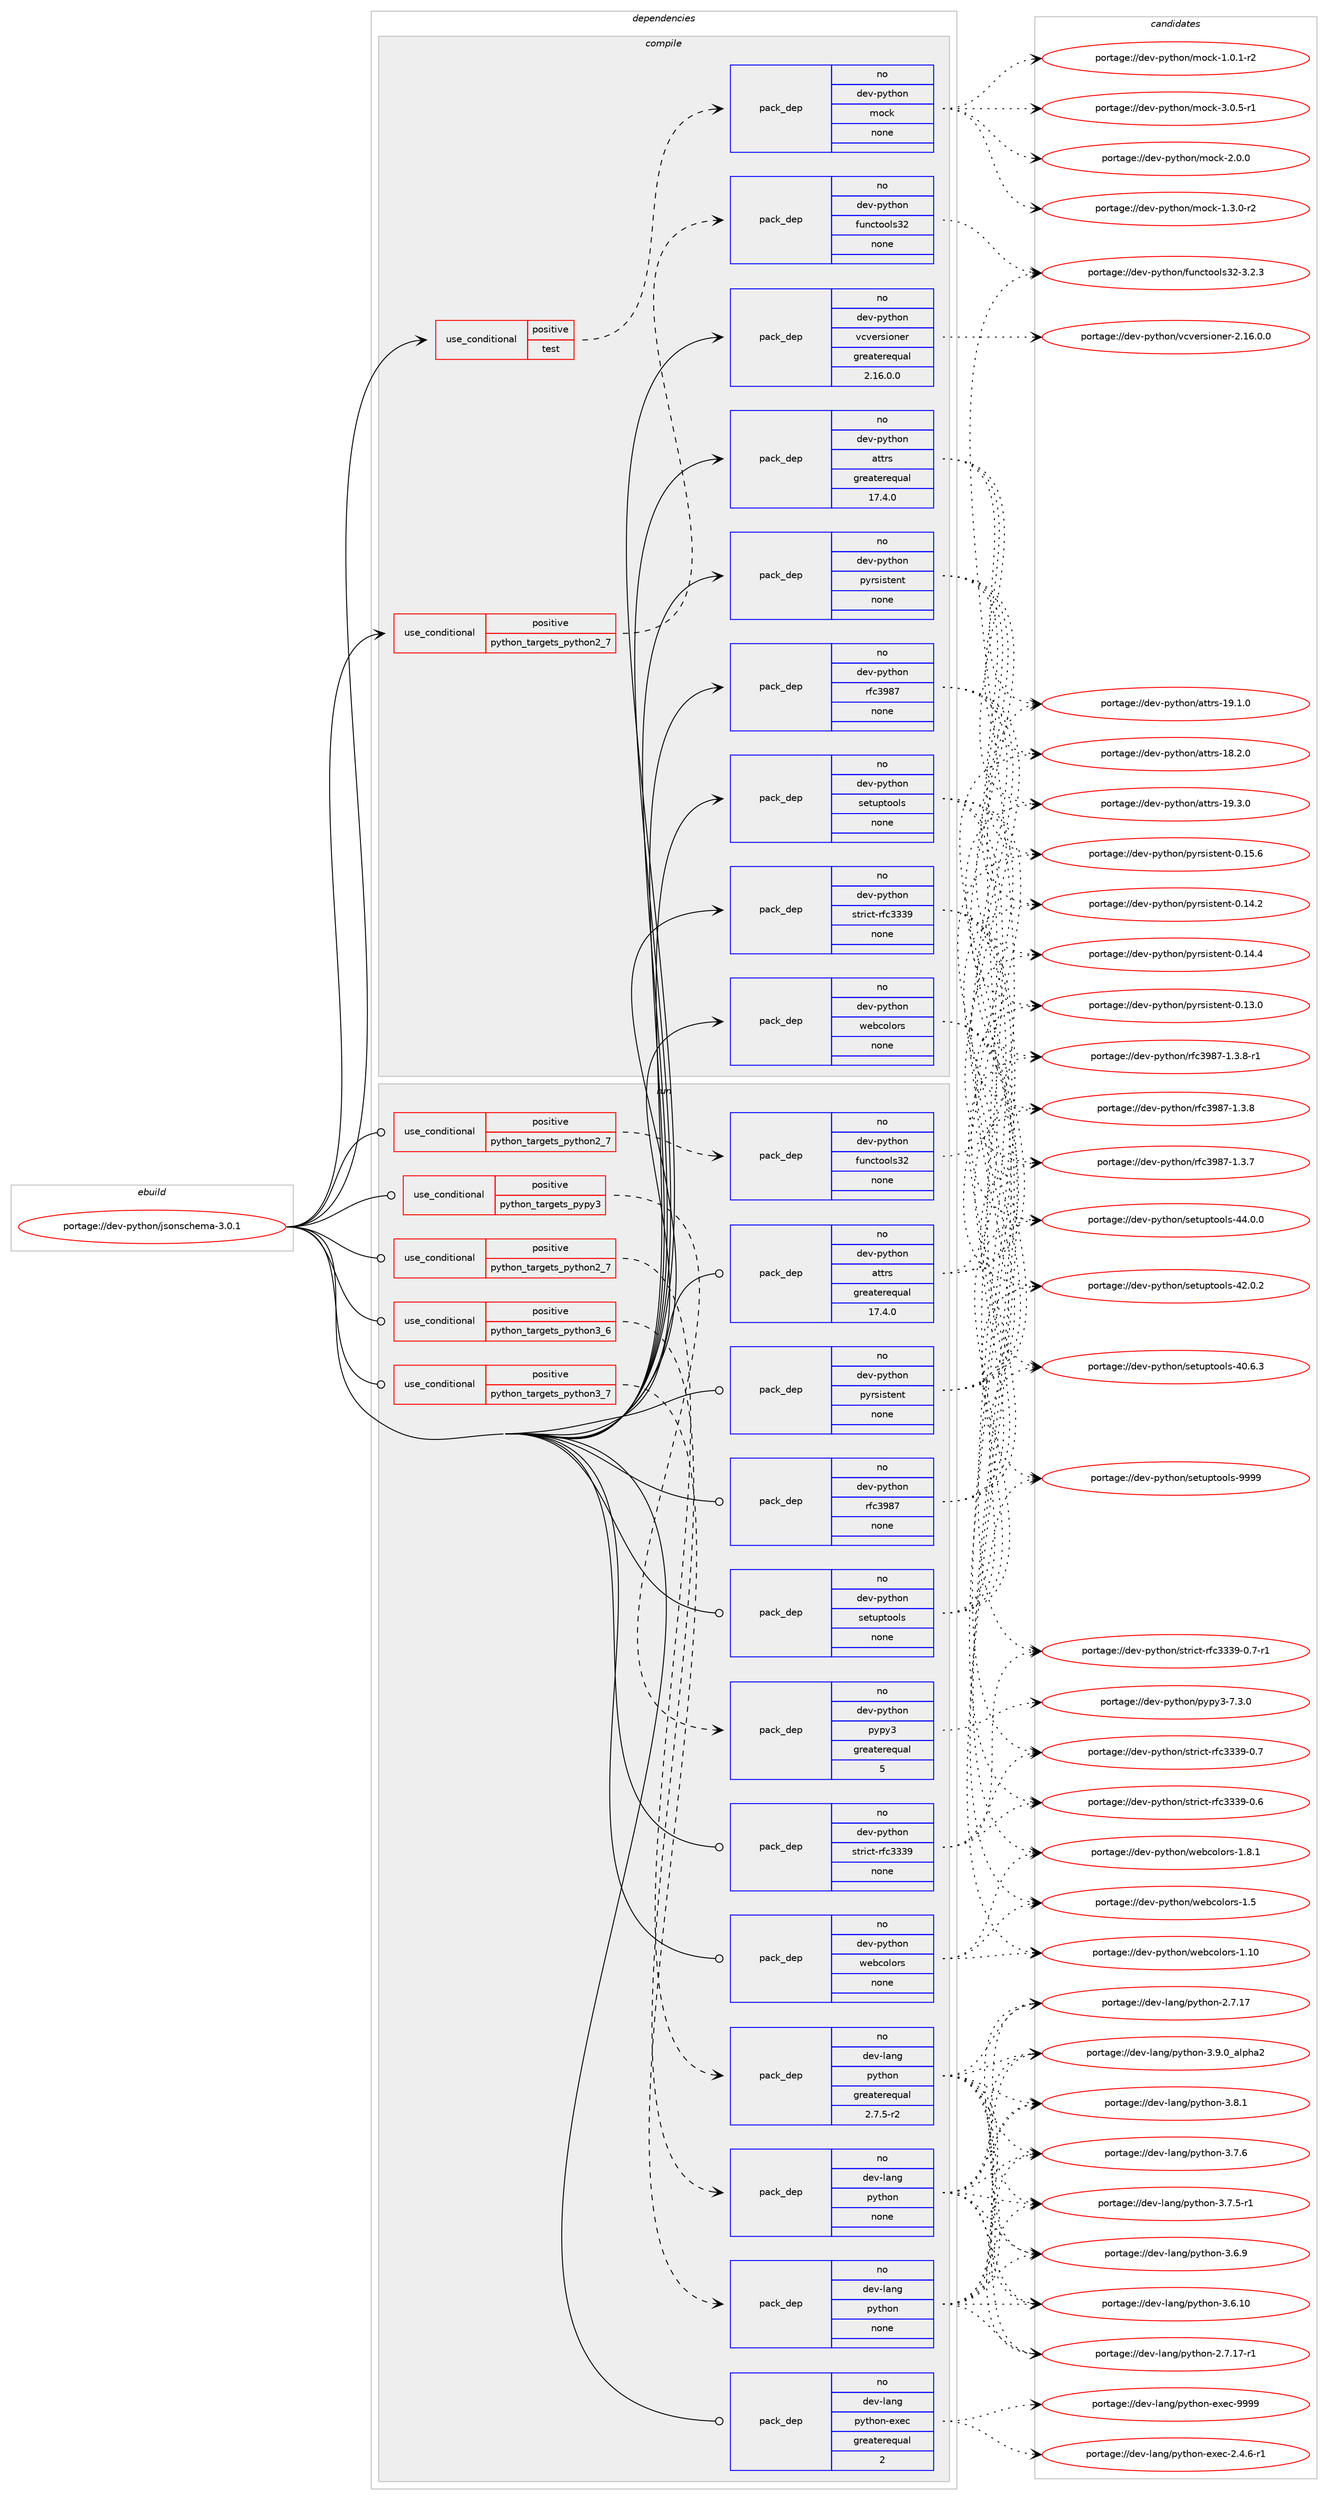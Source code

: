 digraph prolog {

# *************
# Graph options
# *************

newrank=true;
concentrate=true;
compound=true;
graph [rankdir=LR,fontname=Helvetica,fontsize=10,ranksep=1.5];#, ranksep=2.5, nodesep=0.2];
edge  [arrowhead=vee];
node  [fontname=Helvetica,fontsize=10];

# **********
# The ebuild
# **********

subgraph cluster_leftcol {
color=gray;
rank=same;
label=<<i>ebuild</i>>;
id [label="portage://dev-python/jsonschema-3.0.1", color=red, width=4, href="../dev-python/jsonschema-3.0.1.svg"];
}

# ****************
# The dependencies
# ****************

subgraph cluster_midcol {
color=gray;
label=<<i>dependencies</i>>;
subgraph cluster_compile {
fillcolor="#eeeeee";
style=filled;
label=<<i>compile</i>>;
subgraph cond113866 {
dependency453608 [label=<<TABLE BORDER="0" CELLBORDER="1" CELLSPACING="0" CELLPADDING="4"><TR><TD ROWSPAN="3" CELLPADDING="10">use_conditional</TD></TR><TR><TD>positive</TD></TR><TR><TD>python_targets_python2_7</TD></TR></TABLE>>, shape=none, color=red];
subgraph pack334760 {
dependency453609 [label=<<TABLE BORDER="0" CELLBORDER="1" CELLSPACING="0" CELLPADDING="4" WIDTH="220"><TR><TD ROWSPAN="6" CELLPADDING="30">pack_dep</TD></TR><TR><TD WIDTH="110">no</TD></TR><TR><TD>dev-python</TD></TR><TR><TD>functools32</TD></TR><TR><TD>none</TD></TR><TR><TD></TD></TR></TABLE>>, shape=none, color=blue];
}
dependency453608:e -> dependency453609:w [weight=20,style="dashed",arrowhead="vee"];
}
id:e -> dependency453608:w [weight=20,style="solid",arrowhead="vee"];
subgraph cond113867 {
dependency453610 [label=<<TABLE BORDER="0" CELLBORDER="1" CELLSPACING="0" CELLPADDING="4"><TR><TD ROWSPAN="3" CELLPADDING="10">use_conditional</TD></TR><TR><TD>positive</TD></TR><TR><TD>test</TD></TR></TABLE>>, shape=none, color=red];
subgraph pack334761 {
dependency453611 [label=<<TABLE BORDER="0" CELLBORDER="1" CELLSPACING="0" CELLPADDING="4" WIDTH="220"><TR><TD ROWSPAN="6" CELLPADDING="30">pack_dep</TD></TR><TR><TD WIDTH="110">no</TD></TR><TR><TD>dev-python</TD></TR><TR><TD>mock</TD></TR><TR><TD>none</TD></TR><TR><TD></TD></TR></TABLE>>, shape=none, color=blue];
}
dependency453610:e -> dependency453611:w [weight=20,style="dashed",arrowhead="vee"];
}
id:e -> dependency453610:w [weight=20,style="solid",arrowhead="vee"];
subgraph pack334762 {
dependency453612 [label=<<TABLE BORDER="0" CELLBORDER="1" CELLSPACING="0" CELLPADDING="4" WIDTH="220"><TR><TD ROWSPAN="6" CELLPADDING="30">pack_dep</TD></TR><TR><TD WIDTH="110">no</TD></TR><TR><TD>dev-python</TD></TR><TR><TD>attrs</TD></TR><TR><TD>greaterequal</TD></TR><TR><TD>17.4.0</TD></TR></TABLE>>, shape=none, color=blue];
}
id:e -> dependency453612:w [weight=20,style="solid",arrowhead="vee"];
subgraph pack334763 {
dependency453613 [label=<<TABLE BORDER="0" CELLBORDER="1" CELLSPACING="0" CELLPADDING="4" WIDTH="220"><TR><TD ROWSPAN="6" CELLPADDING="30">pack_dep</TD></TR><TR><TD WIDTH="110">no</TD></TR><TR><TD>dev-python</TD></TR><TR><TD>pyrsistent</TD></TR><TR><TD>none</TD></TR><TR><TD></TD></TR></TABLE>>, shape=none, color=blue];
}
id:e -> dependency453613:w [weight=20,style="solid",arrowhead="vee"];
subgraph pack334764 {
dependency453614 [label=<<TABLE BORDER="0" CELLBORDER="1" CELLSPACING="0" CELLPADDING="4" WIDTH="220"><TR><TD ROWSPAN="6" CELLPADDING="30">pack_dep</TD></TR><TR><TD WIDTH="110">no</TD></TR><TR><TD>dev-python</TD></TR><TR><TD>rfc3987</TD></TR><TR><TD>none</TD></TR><TR><TD></TD></TR></TABLE>>, shape=none, color=blue];
}
id:e -> dependency453614:w [weight=20,style="solid",arrowhead="vee"];
subgraph pack334765 {
dependency453615 [label=<<TABLE BORDER="0" CELLBORDER="1" CELLSPACING="0" CELLPADDING="4" WIDTH="220"><TR><TD ROWSPAN="6" CELLPADDING="30">pack_dep</TD></TR><TR><TD WIDTH="110">no</TD></TR><TR><TD>dev-python</TD></TR><TR><TD>setuptools</TD></TR><TR><TD>none</TD></TR><TR><TD></TD></TR></TABLE>>, shape=none, color=blue];
}
id:e -> dependency453615:w [weight=20,style="solid",arrowhead="vee"];
subgraph pack334766 {
dependency453616 [label=<<TABLE BORDER="0" CELLBORDER="1" CELLSPACING="0" CELLPADDING="4" WIDTH="220"><TR><TD ROWSPAN="6" CELLPADDING="30">pack_dep</TD></TR><TR><TD WIDTH="110">no</TD></TR><TR><TD>dev-python</TD></TR><TR><TD>strict-rfc3339</TD></TR><TR><TD>none</TD></TR><TR><TD></TD></TR></TABLE>>, shape=none, color=blue];
}
id:e -> dependency453616:w [weight=20,style="solid",arrowhead="vee"];
subgraph pack334767 {
dependency453617 [label=<<TABLE BORDER="0" CELLBORDER="1" CELLSPACING="0" CELLPADDING="4" WIDTH="220"><TR><TD ROWSPAN="6" CELLPADDING="30">pack_dep</TD></TR><TR><TD WIDTH="110">no</TD></TR><TR><TD>dev-python</TD></TR><TR><TD>vcversioner</TD></TR><TR><TD>greaterequal</TD></TR><TR><TD>2.16.0.0</TD></TR></TABLE>>, shape=none, color=blue];
}
id:e -> dependency453617:w [weight=20,style="solid",arrowhead="vee"];
subgraph pack334768 {
dependency453618 [label=<<TABLE BORDER="0" CELLBORDER="1" CELLSPACING="0" CELLPADDING="4" WIDTH="220"><TR><TD ROWSPAN="6" CELLPADDING="30">pack_dep</TD></TR><TR><TD WIDTH="110">no</TD></TR><TR><TD>dev-python</TD></TR><TR><TD>webcolors</TD></TR><TR><TD>none</TD></TR><TR><TD></TD></TR></TABLE>>, shape=none, color=blue];
}
id:e -> dependency453618:w [weight=20,style="solid",arrowhead="vee"];
}
subgraph cluster_compileandrun {
fillcolor="#eeeeee";
style=filled;
label=<<i>compile and run</i>>;
}
subgraph cluster_run {
fillcolor="#eeeeee";
style=filled;
label=<<i>run</i>>;
subgraph cond113868 {
dependency453619 [label=<<TABLE BORDER="0" CELLBORDER="1" CELLSPACING="0" CELLPADDING="4"><TR><TD ROWSPAN="3" CELLPADDING="10">use_conditional</TD></TR><TR><TD>positive</TD></TR><TR><TD>python_targets_pypy3</TD></TR></TABLE>>, shape=none, color=red];
subgraph pack334769 {
dependency453620 [label=<<TABLE BORDER="0" CELLBORDER="1" CELLSPACING="0" CELLPADDING="4" WIDTH="220"><TR><TD ROWSPAN="6" CELLPADDING="30">pack_dep</TD></TR><TR><TD WIDTH="110">no</TD></TR><TR><TD>dev-python</TD></TR><TR><TD>pypy3</TD></TR><TR><TD>greaterequal</TD></TR><TR><TD>5</TD></TR></TABLE>>, shape=none, color=blue];
}
dependency453619:e -> dependency453620:w [weight=20,style="dashed",arrowhead="vee"];
}
id:e -> dependency453619:w [weight=20,style="solid",arrowhead="odot"];
subgraph cond113869 {
dependency453621 [label=<<TABLE BORDER="0" CELLBORDER="1" CELLSPACING="0" CELLPADDING="4"><TR><TD ROWSPAN="3" CELLPADDING="10">use_conditional</TD></TR><TR><TD>positive</TD></TR><TR><TD>python_targets_python2_7</TD></TR></TABLE>>, shape=none, color=red];
subgraph pack334770 {
dependency453622 [label=<<TABLE BORDER="0" CELLBORDER="1" CELLSPACING="0" CELLPADDING="4" WIDTH="220"><TR><TD ROWSPAN="6" CELLPADDING="30">pack_dep</TD></TR><TR><TD WIDTH="110">no</TD></TR><TR><TD>dev-lang</TD></TR><TR><TD>python</TD></TR><TR><TD>greaterequal</TD></TR><TR><TD>2.7.5-r2</TD></TR></TABLE>>, shape=none, color=blue];
}
dependency453621:e -> dependency453622:w [weight=20,style="dashed",arrowhead="vee"];
}
id:e -> dependency453621:w [weight=20,style="solid",arrowhead="odot"];
subgraph cond113870 {
dependency453623 [label=<<TABLE BORDER="0" CELLBORDER="1" CELLSPACING="0" CELLPADDING="4"><TR><TD ROWSPAN="3" CELLPADDING="10">use_conditional</TD></TR><TR><TD>positive</TD></TR><TR><TD>python_targets_python2_7</TD></TR></TABLE>>, shape=none, color=red];
subgraph pack334771 {
dependency453624 [label=<<TABLE BORDER="0" CELLBORDER="1" CELLSPACING="0" CELLPADDING="4" WIDTH="220"><TR><TD ROWSPAN="6" CELLPADDING="30">pack_dep</TD></TR><TR><TD WIDTH="110">no</TD></TR><TR><TD>dev-python</TD></TR><TR><TD>functools32</TD></TR><TR><TD>none</TD></TR><TR><TD></TD></TR></TABLE>>, shape=none, color=blue];
}
dependency453623:e -> dependency453624:w [weight=20,style="dashed",arrowhead="vee"];
}
id:e -> dependency453623:w [weight=20,style="solid",arrowhead="odot"];
subgraph cond113871 {
dependency453625 [label=<<TABLE BORDER="0" CELLBORDER="1" CELLSPACING="0" CELLPADDING="4"><TR><TD ROWSPAN="3" CELLPADDING="10">use_conditional</TD></TR><TR><TD>positive</TD></TR><TR><TD>python_targets_python3_6</TD></TR></TABLE>>, shape=none, color=red];
subgraph pack334772 {
dependency453626 [label=<<TABLE BORDER="0" CELLBORDER="1" CELLSPACING="0" CELLPADDING="4" WIDTH="220"><TR><TD ROWSPAN="6" CELLPADDING="30">pack_dep</TD></TR><TR><TD WIDTH="110">no</TD></TR><TR><TD>dev-lang</TD></TR><TR><TD>python</TD></TR><TR><TD>none</TD></TR><TR><TD></TD></TR></TABLE>>, shape=none, color=blue];
}
dependency453625:e -> dependency453626:w [weight=20,style="dashed",arrowhead="vee"];
}
id:e -> dependency453625:w [weight=20,style="solid",arrowhead="odot"];
subgraph cond113872 {
dependency453627 [label=<<TABLE BORDER="0" CELLBORDER="1" CELLSPACING="0" CELLPADDING="4"><TR><TD ROWSPAN="3" CELLPADDING="10">use_conditional</TD></TR><TR><TD>positive</TD></TR><TR><TD>python_targets_python3_7</TD></TR></TABLE>>, shape=none, color=red];
subgraph pack334773 {
dependency453628 [label=<<TABLE BORDER="0" CELLBORDER="1" CELLSPACING="0" CELLPADDING="4" WIDTH="220"><TR><TD ROWSPAN="6" CELLPADDING="30">pack_dep</TD></TR><TR><TD WIDTH="110">no</TD></TR><TR><TD>dev-lang</TD></TR><TR><TD>python</TD></TR><TR><TD>none</TD></TR><TR><TD></TD></TR></TABLE>>, shape=none, color=blue];
}
dependency453627:e -> dependency453628:w [weight=20,style="dashed",arrowhead="vee"];
}
id:e -> dependency453627:w [weight=20,style="solid",arrowhead="odot"];
subgraph pack334774 {
dependency453629 [label=<<TABLE BORDER="0" CELLBORDER="1" CELLSPACING="0" CELLPADDING="4" WIDTH="220"><TR><TD ROWSPAN="6" CELLPADDING="30">pack_dep</TD></TR><TR><TD WIDTH="110">no</TD></TR><TR><TD>dev-lang</TD></TR><TR><TD>python-exec</TD></TR><TR><TD>greaterequal</TD></TR><TR><TD>2</TD></TR></TABLE>>, shape=none, color=blue];
}
id:e -> dependency453629:w [weight=20,style="solid",arrowhead="odot"];
subgraph pack334775 {
dependency453630 [label=<<TABLE BORDER="0" CELLBORDER="1" CELLSPACING="0" CELLPADDING="4" WIDTH="220"><TR><TD ROWSPAN="6" CELLPADDING="30">pack_dep</TD></TR><TR><TD WIDTH="110">no</TD></TR><TR><TD>dev-python</TD></TR><TR><TD>attrs</TD></TR><TR><TD>greaterequal</TD></TR><TR><TD>17.4.0</TD></TR></TABLE>>, shape=none, color=blue];
}
id:e -> dependency453630:w [weight=20,style="solid",arrowhead="odot"];
subgraph pack334776 {
dependency453631 [label=<<TABLE BORDER="0" CELLBORDER="1" CELLSPACING="0" CELLPADDING="4" WIDTH="220"><TR><TD ROWSPAN="6" CELLPADDING="30">pack_dep</TD></TR><TR><TD WIDTH="110">no</TD></TR><TR><TD>dev-python</TD></TR><TR><TD>pyrsistent</TD></TR><TR><TD>none</TD></TR><TR><TD></TD></TR></TABLE>>, shape=none, color=blue];
}
id:e -> dependency453631:w [weight=20,style="solid",arrowhead="odot"];
subgraph pack334777 {
dependency453632 [label=<<TABLE BORDER="0" CELLBORDER="1" CELLSPACING="0" CELLPADDING="4" WIDTH="220"><TR><TD ROWSPAN="6" CELLPADDING="30">pack_dep</TD></TR><TR><TD WIDTH="110">no</TD></TR><TR><TD>dev-python</TD></TR><TR><TD>rfc3987</TD></TR><TR><TD>none</TD></TR><TR><TD></TD></TR></TABLE>>, shape=none, color=blue];
}
id:e -> dependency453632:w [weight=20,style="solid",arrowhead="odot"];
subgraph pack334778 {
dependency453633 [label=<<TABLE BORDER="0" CELLBORDER="1" CELLSPACING="0" CELLPADDING="4" WIDTH="220"><TR><TD ROWSPAN="6" CELLPADDING="30">pack_dep</TD></TR><TR><TD WIDTH="110">no</TD></TR><TR><TD>dev-python</TD></TR><TR><TD>setuptools</TD></TR><TR><TD>none</TD></TR><TR><TD></TD></TR></TABLE>>, shape=none, color=blue];
}
id:e -> dependency453633:w [weight=20,style="solid",arrowhead="odot"];
subgraph pack334779 {
dependency453634 [label=<<TABLE BORDER="0" CELLBORDER="1" CELLSPACING="0" CELLPADDING="4" WIDTH="220"><TR><TD ROWSPAN="6" CELLPADDING="30">pack_dep</TD></TR><TR><TD WIDTH="110">no</TD></TR><TR><TD>dev-python</TD></TR><TR><TD>strict-rfc3339</TD></TR><TR><TD>none</TD></TR><TR><TD></TD></TR></TABLE>>, shape=none, color=blue];
}
id:e -> dependency453634:w [weight=20,style="solid",arrowhead="odot"];
subgraph pack334780 {
dependency453635 [label=<<TABLE BORDER="0" CELLBORDER="1" CELLSPACING="0" CELLPADDING="4" WIDTH="220"><TR><TD ROWSPAN="6" CELLPADDING="30">pack_dep</TD></TR><TR><TD WIDTH="110">no</TD></TR><TR><TD>dev-python</TD></TR><TR><TD>webcolors</TD></TR><TR><TD>none</TD></TR><TR><TD></TD></TR></TABLE>>, shape=none, color=blue];
}
id:e -> dependency453635:w [weight=20,style="solid",arrowhead="odot"];
}
}

# **************
# The candidates
# **************

subgraph cluster_choices {
rank=same;
color=gray;
label=<<i>candidates</i>>;

subgraph choice334760 {
color=black;
nodesep=1;
choice1001011184511212111610411111047102117110991161111111081155150455146504651 [label="portage://dev-python/functools32-3.2.3", color=red, width=4,href="../dev-python/functools32-3.2.3.svg"];
dependency453609:e -> choice1001011184511212111610411111047102117110991161111111081155150455146504651:w [style=dotted,weight="100"];
}
subgraph choice334761 {
color=black;
nodesep=1;
choice1001011184511212111610411111047109111991074551464846534511449 [label="portage://dev-python/mock-3.0.5-r1", color=red, width=4,href="../dev-python/mock-3.0.5-r1.svg"];
choice100101118451121211161041111104710911199107455046484648 [label="portage://dev-python/mock-2.0.0", color=red, width=4,href="../dev-python/mock-2.0.0.svg"];
choice1001011184511212111610411111047109111991074549465146484511450 [label="portage://dev-python/mock-1.3.0-r2", color=red, width=4,href="../dev-python/mock-1.3.0-r2.svg"];
choice1001011184511212111610411111047109111991074549464846494511450 [label="portage://dev-python/mock-1.0.1-r2", color=red, width=4,href="../dev-python/mock-1.0.1-r2.svg"];
dependency453611:e -> choice1001011184511212111610411111047109111991074551464846534511449:w [style=dotted,weight="100"];
dependency453611:e -> choice100101118451121211161041111104710911199107455046484648:w [style=dotted,weight="100"];
dependency453611:e -> choice1001011184511212111610411111047109111991074549465146484511450:w [style=dotted,weight="100"];
dependency453611:e -> choice1001011184511212111610411111047109111991074549464846494511450:w [style=dotted,weight="100"];
}
subgraph choice334762 {
color=black;
nodesep=1;
choice10010111845112121116104111110479711611611411545495746514648 [label="portage://dev-python/attrs-19.3.0", color=red, width=4,href="../dev-python/attrs-19.3.0.svg"];
choice10010111845112121116104111110479711611611411545495746494648 [label="portage://dev-python/attrs-19.1.0", color=red, width=4,href="../dev-python/attrs-19.1.0.svg"];
choice10010111845112121116104111110479711611611411545495646504648 [label="portage://dev-python/attrs-18.2.0", color=red, width=4,href="../dev-python/attrs-18.2.0.svg"];
dependency453612:e -> choice10010111845112121116104111110479711611611411545495746514648:w [style=dotted,weight="100"];
dependency453612:e -> choice10010111845112121116104111110479711611611411545495746494648:w [style=dotted,weight="100"];
dependency453612:e -> choice10010111845112121116104111110479711611611411545495646504648:w [style=dotted,weight="100"];
}
subgraph choice334763 {
color=black;
nodesep=1;
choice100101118451121211161041111104711212111411510511511610111011645484649534654 [label="portage://dev-python/pyrsistent-0.15.6", color=red, width=4,href="../dev-python/pyrsistent-0.15.6.svg"];
choice100101118451121211161041111104711212111411510511511610111011645484649524652 [label="portage://dev-python/pyrsistent-0.14.4", color=red, width=4,href="../dev-python/pyrsistent-0.14.4.svg"];
choice100101118451121211161041111104711212111411510511511610111011645484649524650 [label="portage://dev-python/pyrsistent-0.14.2", color=red, width=4,href="../dev-python/pyrsistent-0.14.2.svg"];
choice100101118451121211161041111104711212111411510511511610111011645484649514648 [label="portage://dev-python/pyrsistent-0.13.0", color=red, width=4,href="../dev-python/pyrsistent-0.13.0.svg"];
dependency453613:e -> choice100101118451121211161041111104711212111411510511511610111011645484649534654:w [style=dotted,weight="100"];
dependency453613:e -> choice100101118451121211161041111104711212111411510511511610111011645484649524652:w [style=dotted,weight="100"];
dependency453613:e -> choice100101118451121211161041111104711212111411510511511610111011645484649524650:w [style=dotted,weight="100"];
dependency453613:e -> choice100101118451121211161041111104711212111411510511511610111011645484649514648:w [style=dotted,weight="100"];
}
subgraph choice334764 {
color=black;
nodesep=1;
choice100101118451121211161041111104711410299515756554549465146564511449 [label="portage://dev-python/rfc3987-1.3.8-r1", color=red, width=4,href="../dev-python/rfc3987-1.3.8-r1.svg"];
choice10010111845112121116104111110471141029951575655454946514656 [label="portage://dev-python/rfc3987-1.3.8", color=red, width=4,href="../dev-python/rfc3987-1.3.8.svg"];
choice10010111845112121116104111110471141029951575655454946514655 [label="portage://dev-python/rfc3987-1.3.7", color=red, width=4,href="../dev-python/rfc3987-1.3.7.svg"];
dependency453614:e -> choice100101118451121211161041111104711410299515756554549465146564511449:w [style=dotted,weight="100"];
dependency453614:e -> choice10010111845112121116104111110471141029951575655454946514656:w [style=dotted,weight="100"];
dependency453614:e -> choice10010111845112121116104111110471141029951575655454946514655:w [style=dotted,weight="100"];
}
subgraph choice334765 {
color=black;
nodesep=1;
choice10010111845112121116104111110471151011161171121161111111081154557575757 [label="portage://dev-python/setuptools-9999", color=red, width=4,href="../dev-python/setuptools-9999.svg"];
choice100101118451121211161041111104711510111611711211611111110811545525246484648 [label="portage://dev-python/setuptools-44.0.0", color=red, width=4,href="../dev-python/setuptools-44.0.0.svg"];
choice100101118451121211161041111104711510111611711211611111110811545525046484650 [label="portage://dev-python/setuptools-42.0.2", color=red, width=4,href="../dev-python/setuptools-42.0.2.svg"];
choice100101118451121211161041111104711510111611711211611111110811545524846544651 [label="portage://dev-python/setuptools-40.6.3", color=red, width=4,href="../dev-python/setuptools-40.6.3.svg"];
dependency453615:e -> choice10010111845112121116104111110471151011161171121161111111081154557575757:w [style=dotted,weight="100"];
dependency453615:e -> choice100101118451121211161041111104711510111611711211611111110811545525246484648:w [style=dotted,weight="100"];
dependency453615:e -> choice100101118451121211161041111104711510111611711211611111110811545525046484650:w [style=dotted,weight="100"];
dependency453615:e -> choice100101118451121211161041111104711510111611711211611111110811545524846544651:w [style=dotted,weight="100"];
}
subgraph choice334766 {
color=black;
nodesep=1;
choice100101118451121211161041111104711511611410599116451141029951515157454846554511449 [label="portage://dev-python/strict-rfc3339-0.7-r1", color=red, width=4,href="../dev-python/strict-rfc3339-0.7-r1.svg"];
choice10010111845112121116104111110471151161141059911645114102995151515745484655 [label="portage://dev-python/strict-rfc3339-0.7", color=red, width=4,href="../dev-python/strict-rfc3339-0.7.svg"];
choice10010111845112121116104111110471151161141059911645114102995151515745484654 [label="portage://dev-python/strict-rfc3339-0.6", color=red, width=4,href="../dev-python/strict-rfc3339-0.6.svg"];
dependency453616:e -> choice100101118451121211161041111104711511611410599116451141029951515157454846554511449:w [style=dotted,weight="100"];
dependency453616:e -> choice10010111845112121116104111110471151161141059911645114102995151515745484655:w [style=dotted,weight="100"];
dependency453616:e -> choice10010111845112121116104111110471151161141059911645114102995151515745484654:w [style=dotted,weight="100"];
}
subgraph choice334767 {
color=black;
nodesep=1;
choice100101118451121211161041111104711899118101114115105111110101114455046495446484648 [label="portage://dev-python/vcversioner-2.16.0.0", color=red, width=4,href="../dev-python/vcversioner-2.16.0.0.svg"];
dependency453617:e -> choice100101118451121211161041111104711899118101114115105111110101114455046495446484648:w [style=dotted,weight="100"];
}
subgraph choice334768 {
color=black;
nodesep=1;
choice10010111845112121116104111110471191019899111108111114115454946564649 [label="portage://dev-python/webcolors-1.8.1", color=red, width=4,href="../dev-python/webcolors-1.8.1.svg"];
choice1001011184511212111610411111047119101989911110811111411545494653 [label="portage://dev-python/webcolors-1.5", color=red, width=4,href="../dev-python/webcolors-1.5.svg"];
choice100101118451121211161041111104711910198991111081111141154549464948 [label="portage://dev-python/webcolors-1.10", color=red, width=4,href="../dev-python/webcolors-1.10.svg"];
dependency453618:e -> choice10010111845112121116104111110471191019899111108111114115454946564649:w [style=dotted,weight="100"];
dependency453618:e -> choice1001011184511212111610411111047119101989911110811111411545494653:w [style=dotted,weight="100"];
dependency453618:e -> choice100101118451121211161041111104711910198991111081111141154549464948:w [style=dotted,weight="100"];
}
subgraph choice334769 {
color=black;
nodesep=1;
choice100101118451121211161041111104711212111212151455546514648 [label="portage://dev-python/pypy3-7.3.0", color=red, width=4,href="../dev-python/pypy3-7.3.0.svg"];
dependency453620:e -> choice100101118451121211161041111104711212111212151455546514648:w [style=dotted,weight="100"];
}
subgraph choice334770 {
color=black;
nodesep=1;
choice10010111845108971101034711212111610411111045514657464895971081121049750 [label="portage://dev-lang/python-3.9.0_alpha2", color=red, width=4,href="../dev-lang/python-3.9.0_alpha2.svg"];
choice100101118451089711010347112121116104111110455146564649 [label="portage://dev-lang/python-3.8.1", color=red, width=4,href="../dev-lang/python-3.8.1.svg"];
choice100101118451089711010347112121116104111110455146554654 [label="portage://dev-lang/python-3.7.6", color=red, width=4,href="../dev-lang/python-3.7.6.svg"];
choice1001011184510897110103471121211161041111104551465546534511449 [label="portage://dev-lang/python-3.7.5-r1", color=red, width=4,href="../dev-lang/python-3.7.5-r1.svg"];
choice100101118451089711010347112121116104111110455146544657 [label="portage://dev-lang/python-3.6.9", color=red, width=4,href="../dev-lang/python-3.6.9.svg"];
choice10010111845108971101034711212111610411111045514654464948 [label="portage://dev-lang/python-3.6.10", color=red, width=4,href="../dev-lang/python-3.6.10.svg"];
choice100101118451089711010347112121116104111110455046554649554511449 [label="portage://dev-lang/python-2.7.17-r1", color=red, width=4,href="../dev-lang/python-2.7.17-r1.svg"];
choice10010111845108971101034711212111610411111045504655464955 [label="portage://dev-lang/python-2.7.17", color=red, width=4,href="../dev-lang/python-2.7.17.svg"];
dependency453622:e -> choice10010111845108971101034711212111610411111045514657464895971081121049750:w [style=dotted,weight="100"];
dependency453622:e -> choice100101118451089711010347112121116104111110455146564649:w [style=dotted,weight="100"];
dependency453622:e -> choice100101118451089711010347112121116104111110455146554654:w [style=dotted,weight="100"];
dependency453622:e -> choice1001011184510897110103471121211161041111104551465546534511449:w [style=dotted,weight="100"];
dependency453622:e -> choice100101118451089711010347112121116104111110455146544657:w [style=dotted,weight="100"];
dependency453622:e -> choice10010111845108971101034711212111610411111045514654464948:w [style=dotted,weight="100"];
dependency453622:e -> choice100101118451089711010347112121116104111110455046554649554511449:w [style=dotted,weight="100"];
dependency453622:e -> choice10010111845108971101034711212111610411111045504655464955:w [style=dotted,weight="100"];
}
subgraph choice334771 {
color=black;
nodesep=1;
choice1001011184511212111610411111047102117110991161111111081155150455146504651 [label="portage://dev-python/functools32-3.2.3", color=red, width=4,href="../dev-python/functools32-3.2.3.svg"];
dependency453624:e -> choice1001011184511212111610411111047102117110991161111111081155150455146504651:w [style=dotted,weight="100"];
}
subgraph choice334772 {
color=black;
nodesep=1;
choice10010111845108971101034711212111610411111045514657464895971081121049750 [label="portage://dev-lang/python-3.9.0_alpha2", color=red, width=4,href="../dev-lang/python-3.9.0_alpha2.svg"];
choice100101118451089711010347112121116104111110455146564649 [label="portage://dev-lang/python-3.8.1", color=red, width=4,href="../dev-lang/python-3.8.1.svg"];
choice100101118451089711010347112121116104111110455146554654 [label="portage://dev-lang/python-3.7.6", color=red, width=4,href="../dev-lang/python-3.7.6.svg"];
choice1001011184510897110103471121211161041111104551465546534511449 [label="portage://dev-lang/python-3.7.5-r1", color=red, width=4,href="../dev-lang/python-3.7.5-r1.svg"];
choice100101118451089711010347112121116104111110455146544657 [label="portage://dev-lang/python-3.6.9", color=red, width=4,href="../dev-lang/python-3.6.9.svg"];
choice10010111845108971101034711212111610411111045514654464948 [label="portage://dev-lang/python-3.6.10", color=red, width=4,href="../dev-lang/python-3.6.10.svg"];
choice100101118451089711010347112121116104111110455046554649554511449 [label="portage://dev-lang/python-2.7.17-r1", color=red, width=4,href="../dev-lang/python-2.7.17-r1.svg"];
choice10010111845108971101034711212111610411111045504655464955 [label="portage://dev-lang/python-2.7.17", color=red, width=4,href="../dev-lang/python-2.7.17.svg"];
dependency453626:e -> choice10010111845108971101034711212111610411111045514657464895971081121049750:w [style=dotted,weight="100"];
dependency453626:e -> choice100101118451089711010347112121116104111110455146564649:w [style=dotted,weight="100"];
dependency453626:e -> choice100101118451089711010347112121116104111110455146554654:w [style=dotted,weight="100"];
dependency453626:e -> choice1001011184510897110103471121211161041111104551465546534511449:w [style=dotted,weight="100"];
dependency453626:e -> choice100101118451089711010347112121116104111110455146544657:w [style=dotted,weight="100"];
dependency453626:e -> choice10010111845108971101034711212111610411111045514654464948:w [style=dotted,weight="100"];
dependency453626:e -> choice100101118451089711010347112121116104111110455046554649554511449:w [style=dotted,weight="100"];
dependency453626:e -> choice10010111845108971101034711212111610411111045504655464955:w [style=dotted,weight="100"];
}
subgraph choice334773 {
color=black;
nodesep=1;
choice10010111845108971101034711212111610411111045514657464895971081121049750 [label="portage://dev-lang/python-3.9.0_alpha2", color=red, width=4,href="../dev-lang/python-3.9.0_alpha2.svg"];
choice100101118451089711010347112121116104111110455146564649 [label="portage://dev-lang/python-3.8.1", color=red, width=4,href="../dev-lang/python-3.8.1.svg"];
choice100101118451089711010347112121116104111110455146554654 [label="portage://dev-lang/python-3.7.6", color=red, width=4,href="../dev-lang/python-3.7.6.svg"];
choice1001011184510897110103471121211161041111104551465546534511449 [label="portage://dev-lang/python-3.7.5-r1", color=red, width=4,href="../dev-lang/python-3.7.5-r1.svg"];
choice100101118451089711010347112121116104111110455146544657 [label="portage://dev-lang/python-3.6.9", color=red, width=4,href="../dev-lang/python-3.6.9.svg"];
choice10010111845108971101034711212111610411111045514654464948 [label="portage://dev-lang/python-3.6.10", color=red, width=4,href="../dev-lang/python-3.6.10.svg"];
choice100101118451089711010347112121116104111110455046554649554511449 [label="portage://dev-lang/python-2.7.17-r1", color=red, width=4,href="../dev-lang/python-2.7.17-r1.svg"];
choice10010111845108971101034711212111610411111045504655464955 [label="portage://dev-lang/python-2.7.17", color=red, width=4,href="../dev-lang/python-2.7.17.svg"];
dependency453628:e -> choice10010111845108971101034711212111610411111045514657464895971081121049750:w [style=dotted,weight="100"];
dependency453628:e -> choice100101118451089711010347112121116104111110455146564649:w [style=dotted,weight="100"];
dependency453628:e -> choice100101118451089711010347112121116104111110455146554654:w [style=dotted,weight="100"];
dependency453628:e -> choice1001011184510897110103471121211161041111104551465546534511449:w [style=dotted,weight="100"];
dependency453628:e -> choice100101118451089711010347112121116104111110455146544657:w [style=dotted,weight="100"];
dependency453628:e -> choice10010111845108971101034711212111610411111045514654464948:w [style=dotted,weight="100"];
dependency453628:e -> choice100101118451089711010347112121116104111110455046554649554511449:w [style=dotted,weight="100"];
dependency453628:e -> choice10010111845108971101034711212111610411111045504655464955:w [style=dotted,weight="100"];
}
subgraph choice334774 {
color=black;
nodesep=1;
choice10010111845108971101034711212111610411111045101120101994557575757 [label="portage://dev-lang/python-exec-9999", color=red, width=4,href="../dev-lang/python-exec-9999.svg"];
choice10010111845108971101034711212111610411111045101120101994550465246544511449 [label="portage://dev-lang/python-exec-2.4.6-r1", color=red, width=4,href="../dev-lang/python-exec-2.4.6-r1.svg"];
dependency453629:e -> choice10010111845108971101034711212111610411111045101120101994557575757:w [style=dotted,weight="100"];
dependency453629:e -> choice10010111845108971101034711212111610411111045101120101994550465246544511449:w [style=dotted,weight="100"];
}
subgraph choice334775 {
color=black;
nodesep=1;
choice10010111845112121116104111110479711611611411545495746514648 [label="portage://dev-python/attrs-19.3.0", color=red, width=4,href="../dev-python/attrs-19.3.0.svg"];
choice10010111845112121116104111110479711611611411545495746494648 [label="portage://dev-python/attrs-19.1.0", color=red, width=4,href="../dev-python/attrs-19.1.0.svg"];
choice10010111845112121116104111110479711611611411545495646504648 [label="portage://dev-python/attrs-18.2.0", color=red, width=4,href="../dev-python/attrs-18.2.0.svg"];
dependency453630:e -> choice10010111845112121116104111110479711611611411545495746514648:w [style=dotted,weight="100"];
dependency453630:e -> choice10010111845112121116104111110479711611611411545495746494648:w [style=dotted,weight="100"];
dependency453630:e -> choice10010111845112121116104111110479711611611411545495646504648:w [style=dotted,weight="100"];
}
subgraph choice334776 {
color=black;
nodesep=1;
choice100101118451121211161041111104711212111411510511511610111011645484649534654 [label="portage://dev-python/pyrsistent-0.15.6", color=red, width=4,href="../dev-python/pyrsistent-0.15.6.svg"];
choice100101118451121211161041111104711212111411510511511610111011645484649524652 [label="portage://dev-python/pyrsistent-0.14.4", color=red, width=4,href="../dev-python/pyrsistent-0.14.4.svg"];
choice100101118451121211161041111104711212111411510511511610111011645484649524650 [label="portage://dev-python/pyrsistent-0.14.2", color=red, width=4,href="../dev-python/pyrsistent-0.14.2.svg"];
choice100101118451121211161041111104711212111411510511511610111011645484649514648 [label="portage://dev-python/pyrsistent-0.13.0", color=red, width=4,href="../dev-python/pyrsistent-0.13.0.svg"];
dependency453631:e -> choice100101118451121211161041111104711212111411510511511610111011645484649534654:w [style=dotted,weight="100"];
dependency453631:e -> choice100101118451121211161041111104711212111411510511511610111011645484649524652:w [style=dotted,weight="100"];
dependency453631:e -> choice100101118451121211161041111104711212111411510511511610111011645484649524650:w [style=dotted,weight="100"];
dependency453631:e -> choice100101118451121211161041111104711212111411510511511610111011645484649514648:w [style=dotted,weight="100"];
}
subgraph choice334777 {
color=black;
nodesep=1;
choice100101118451121211161041111104711410299515756554549465146564511449 [label="portage://dev-python/rfc3987-1.3.8-r1", color=red, width=4,href="../dev-python/rfc3987-1.3.8-r1.svg"];
choice10010111845112121116104111110471141029951575655454946514656 [label="portage://dev-python/rfc3987-1.3.8", color=red, width=4,href="../dev-python/rfc3987-1.3.8.svg"];
choice10010111845112121116104111110471141029951575655454946514655 [label="portage://dev-python/rfc3987-1.3.7", color=red, width=4,href="../dev-python/rfc3987-1.3.7.svg"];
dependency453632:e -> choice100101118451121211161041111104711410299515756554549465146564511449:w [style=dotted,weight="100"];
dependency453632:e -> choice10010111845112121116104111110471141029951575655454946514656:w [style=dotted,weight="100"];
dependency453632:e -> choice10010111845112121116104111110471141029951575655454946514655:w [style=dotted,weight="100"];
}
subgraph choice334778 {
color=black;
nodesep=1;
choice10010111845112121116104111110471151011161171121161111111081154557575757 [label="portage://dev-python/setuptools-9999", color=red, width=4,href="../dev-python/setuptools-9999.svg"];
choice100101118451121211161041111104711510111611711211611111110811545525246484648 [label="portage://dev-python/setuptools-44.0.0", color=red, width=4,href="../dev-python/setuptools-44.0.0.svg"];
choice100101118451121211161041111104711510111611711211611111110811545525046484650 [label="portage://dev-python/setuptools-42.0.2", color=red, width=4,href="../dev-python/setuptools-42.0.2.svg"];
choice100101118451121211161041111104711510111611711211611111110811545524846544651 [label="portage://dev-python/setuptools-40.6.3", color=red, width=4,href="../dev-python/setuptools-40.6.3.svg"];
dependency453633:e -> choice10010111845112121116104111110471151011161171121161111111081154557575757:w [style=dotted,weight="100"];
dependency453633:e -> choice100101118451121211161041111104711510111611711211611111110811545525246484648:w [style=dotted,weight="100"];
dependency453633:e -> choice100101118451121211161041111104711510111611711211611111110811545525046484650:w [style=dotted,weight="100"];
dependency453633:e -> choice100101118451121211161041111104711510111611711211611111110811545524846544651:w [style=dotted,weight="100"];
}
subgraph choice334779 {
color=black;
nodesep=1;
choice100101118451121211161041111104711511611410599116451141029951515157454846554511449 [label="portage://dev-python/strict-rfc3339-0.7-r1", color=red, width=4,href="../dev-python/strict-rfc3339-0.7-r1.svg"];
choice10010111845112121116104111110471151161141059911645114102995151515745484655 [label="portage://dev-python/strict-rfc3339-0.7", color=red, width=4,href="../dev-python/strict-rfc3339-0.7.svg"];
choice10010111845112121116104111110471151161141059911645114102995151515745484654 [label="portage://dev-python/strict-rfc3339-0.6", color=red, width=4,href="../dev-python/strict-rfc3339-0.6.svg"];
dependency453634:e -> choice100101118451121211161041111104711511611410599116451141029951515157454846554511449:w [style=dotted,weight="100"];
dependency453634:e -> choice10010111845112121116104111110471151161141059911645114102995151515745484655:w [style=dotted,weight="100"];
dependency453634:e -> choice10010111845112121116104111110471151161141059911645114102995151515745484654:w [style=dotted,weight="100"];
}
subgraph choice334780 {
color=black;
nodesep=1;
choice10010111845112121116104111110471191019899111108111114115454946564649 [label="portage://dev-python/webcolors-1.8.1", color=red, width=4,href="../dev-python/webcolors-1.8.1.svg"];
choice1001011184511212111610411111047119101989911110811111411545494653 [label="portage://dev-python/webcolors-1.5", color=red, width=4,href="../dev-python/webcolors-1.5.svg"];
choice100101118451121211161041111104711910198991111081111141154549464948 [label="portage://dev-python/webcolors-1.10", color=red, width=4,href="../dev-python/webcolors-1.10.svg"];
dependency453635:e -> choice10010111845112121116104111110471191019899111108111114115454946564649:w [style=dotted,weight="100"];
dependency453635:e -> choice1001011184511212111610411111047119101989911110811111411545494653:w [style=dotted,weight="100"];
dependency453635:e -> choice100101118451121211161041111104711910198991111081111141154549464948:w [style=dotted,weight="100"];
}
}

}

